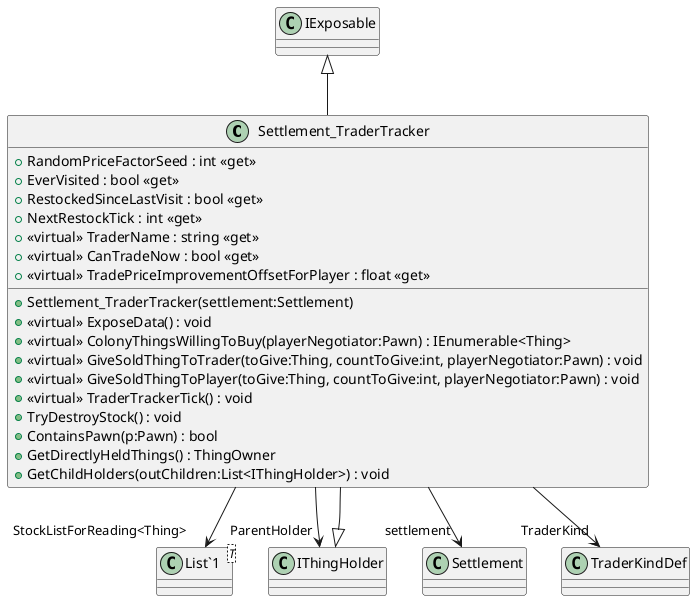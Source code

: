 @startuml
class Settlement_TraderTracker {
    + RandomPriceFactorSeed : int <<get>>
    + EverVisited : bool <<get>>
    + RestockedSinceLastVisit : bool <<get>>
    + NextRestockTick : int <<get>>
    + <<virtual>> TraderName : string <<get>>
    + <<virtual>> CanTradeNow : bool <<get>>
    + <<virtual>> TradePriceImprovementOffsetForPlayer : float <<get>>
    + Settlement_TraderTracker(settlement:Settlement)
    + <<virtual>> ExposeData() : void
    + <<virtual>> ColonyThingsWillingToBuy(playerNegotiator:Pawn) : IEnumerable<Thing>
    + <<virtual>> GiveSoldThingToTrader(toGive:Thing, countToGive:int, playerNegotiator:Pawn) : void
    + <<virtual>> GiveSoldThingToPlayer(toGive:Thing, countToGive:int, playerNegotiator:Pawn) : void
    + <<virtual>> TraderTrackerTick() : void
    + TryDestroyStock() : void
    + ContainsPawn(p:Pawn) : bool
    + GetDirectlyHeldThings() : ThingOwner
    + GetChildHolders(outChildren:List<IThingHolder>) : void
}
class "List`1"<T> {
}
IThingHolder <|-- Settlement_TraderTracker
IExposable <|-- Settlement_TraderTracker
Settlement_TraderTracker --> "settlement" Settlement
Settlement_TraderTracker --> "ParentHolder" IThingHolder
Settlement_TraderTracker --> "StockListForReading<Thing>" "List`1"
Settlement_TraderTracker --> "TraderKind" TraderKindDef
@enduml
